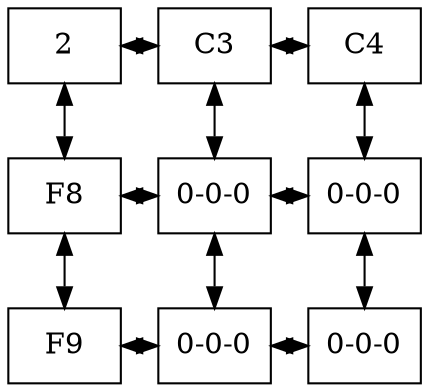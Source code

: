 digraph MatrizCapa{ 
 node[shape=box] 
 rankdir=UD; 
 {rank=min; 
nodo00[label="2" ,rankdir=LR,group=0]; 
nodo40[label="C3" ,rankdir=LR,group=4]; 
nodo50[label="C4" ,rankdir=LR,group=5]; 
} 
{rank=same; 
nodo00[label="2" ,group=0]; 
nodo40[label="C3" ,group=4]; 
nodo50[label="C4" ,group=5]; 
} 
{rank=same; 
nodo09[label="F8" ,group=0]; 
nodo49[label="0-0-0" ,group=4]; 
nodo59[label="0-0-0" ,group=5]; 
} 
{rank=same; 
nodo010[label="F9" ,group=0]; 
nodo410[label="0-0-0" ,group=4]; 
nodo510[label="0-0-0" ,group=5]; 
} 
nodo00 -> nodo40 [dir=both];
nodo40 -> nodo50 [dir=both];
nodo09 -> nodo49 [dir=both];
nodo49 -> nodo59 [dir=both];
nodo010 -> nodo410 [dir=both];
nodo410 -> nodo510 [dir=both];
nodo00 -> nodo09 [dir=both];
nodo09 -> nodo010 [dir=both];
nodo40 -> nodo49 [dir=both];
nodo49 -> nodo410 [dir=both];
nodo50 -> nodo59 [dir=both];
nodo59 -> nodo510 [dir=both];
}